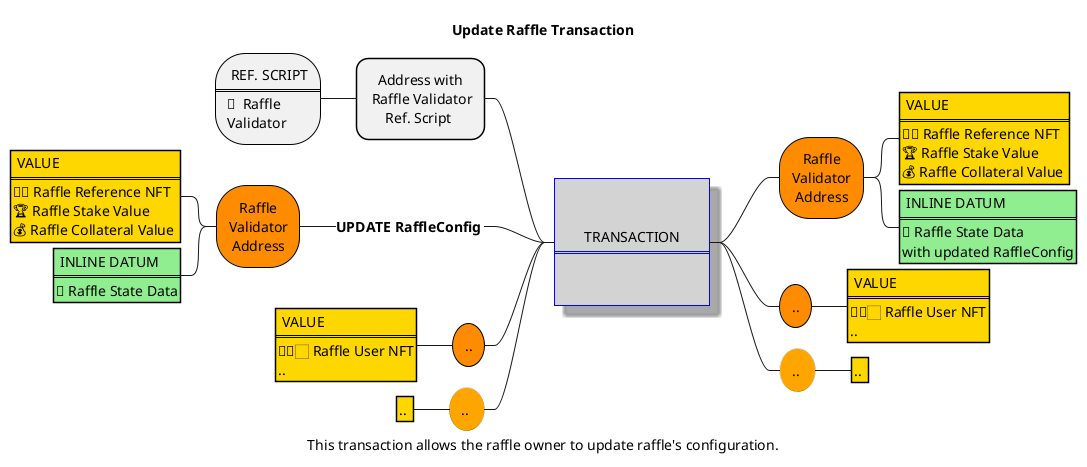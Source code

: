 @startmindmap Mindmap-Update


<style>
mindmapDiagram {
    node   {
        LineColor black
        Padding 12
        Margin 3
        HorizontalAlignment center
        .mandatory {
            BackgroundColor darkorange
            RoundCorner 60
            MaximumWidth 100
            LineThickness 1
        }
        .opt {
            BackgroundColor orange
            RoundCorner 60
            LineThickness 0
        }
        .datum {
            HorizontalAlignment left
            RoundCorner 0
            BackgroundColor lightgreen
            Padding 3
        }
        .ref {
            HorizontalAlignment left
            RoundCorner 60
            MaximumWidth 100
            LineThickness 1
        }
        .value {
            HorizontalAlignment left
            RoundCorner 0
            BackgroundColor gold
            Padding 3
        }
        .minting {
            HorizontalAlignment left
            RoundCorner 0
            BackgroundColor pink
            Padding 3
        }
    }

    rootNode {
        Padding 30
        Margin 20
        LineColor blue
        BackgroundColor lightgrey
        LineThickness 1.0
        RoundCorner 0
        Shadowing 10.0
    }
}
</style>


title Update Raffle Transaction
caption  This transaction allows the raffle owner to update raffle's configuration.

' 🔥
' 🎫
' 🎟️
'🏆
'🔗
' 

*:
TRANSACTION
====
;


left side

** Address with\n Raffle Validator\nRef. Script 
***: REF. SCRIPT
====
🧾  Raffle Validator ; <<ref>>

**_  **UPDATE RaffleConfig**
*** Raffle Validator \nAddress <<mandatory>>
****: VALUE
====
🎫🔗 Raffle Reference NFT
🏆 Raffle Stake Value 
💰 Raffle Collateral Value ; <<value>>
****: INLINE DATUM
====
📝 Raffle State Data; <<datum>>

** .. <<mandatory>>
***: VALUE
====
🎫👦🏻 Raffle User NFT
..;<<value>>

** .. <<opt>>
*** .. <<value>>

right side

** Raffle Validator \nAddress <<mandatory>>
***: VALUE
====
🎫🔗 Raffle Reference NFT
🏆 Raffle Stake Value 
💰 Raffle Collateral Value ; <<value>>
***: INLINE DATUM
====
📝 Raffle State Data 
with updated RaffleConfig; <<datum>>

** .. <<mandatory>>
***: VALUE
====
🎫👦🏻 Raffle User NFT
..; <<value>>

** .. <<opt>>
*** .. <<value>>

' legend
'  burning 🔥
'  minting 🔨
'  datum  📝
'  ticket user NFT 🎫👦🏻
'  ticket reference NFT 🎫🔗
'  raffle user NFT 🎟️👦🏻
'  raffle reference NFT 🎟️🔗
'🏆💰🧾📜📃
' end legend




@endmindmap
